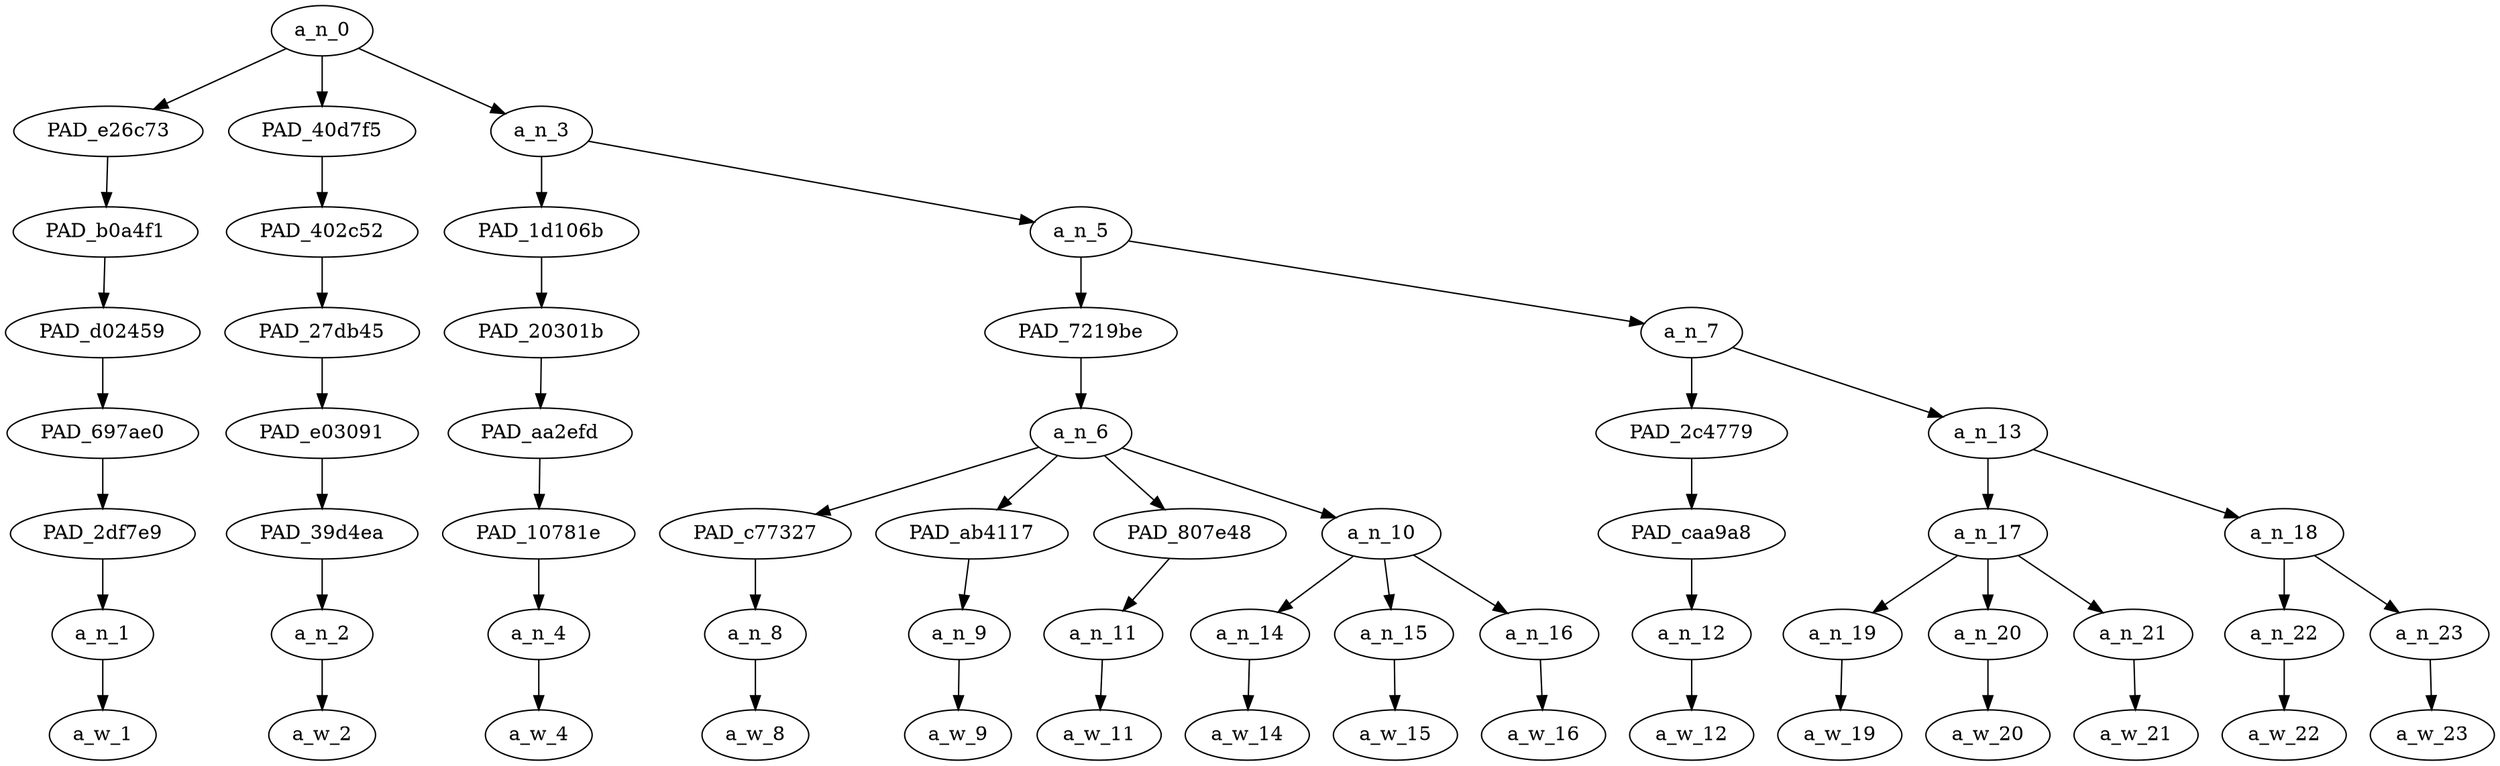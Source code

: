 strict digraph "" {
	a_n_0	[div_dir=1,
		index=0,
		level=7,
		pos="1.9895833333333333,7!",
		text_span="[0, 1, 2, 3, 4, 5, 6, 7, 8, 9, 10, 11, 12, 13, 14]",
		value=1.00000002];
	PAD_e26c73	[div_dir=-1,
		index=0,
		level=6,
		pos="0.0,6!",
		text_span="[0]",
		value=0.04653684];
	a_n_0 -> PAD_e26c73;
	PAD_40d7f5	[div_dir=1,
		index=1,
		level=6,
		pos="1.0,6!",
		text_span="[1]",
		value=0.03691304];
	a_n_0 -> PAD_40d7f5;
	a_n_3	[div_dir=1,
		index=2,
		level=6,
		pos="4.96875,6!",
		text_span="[2, 3, 4, 5, 6, 7, 8, 9, 10, 11, 12, 13, 14]",
		value=0.91651787];
	a_n_0 -> a_n_3;
	PAD_b0a4f1	[div_dir=-1,
		index=0,
		level=5,
		pos="0.0,5!",
		text_span="[0]",
		value=0.04653684];
	PAD_e26c73 -> PAD_b0a4f1;
	PAD_d02459	[div_dir=-1,
		index=0,
		level=4,
		pos="0.0,4!",
		text_span="[0]",
		value=0.04653684];
	PAD_b0a4f1 -> PAD_d02459;
	PAD_697ae0	[div_dir=-1,
		index=0,
		level=3,
		pos="0.0,3!",
		text_span="[0]",
		value=0.04653684];
	PAD_d02459 -> PAD_697ae0;
	PAD_2df7e9	[div_dir=-1,
		index=0,
		level=2,
		pos="0.0,2!",
		text_span="[0]",
		value=0.04653684];
	PAD_697ae0 -> PAD_2df7e9;
	a_n_1	[div_dir=-1,
		index=0,
		level=1,
		pos="0.0,1!",
		text_span="[0]",
		value=0.04653684];
	PAD_2df7e9 -> a_n_1;
	a_w_1	[div_dir=0,
		index=0,
		level=0,
		pos="0,0!",
		text_span="[0]",
		value=do];
	a_n_1 -> a_w_1;
	PAD_402c52	[div_dir=1,
		index=1,
		level=5,
		pos="1.0,5!",
		text_span="[1]",
		value=0.03691304];
	PAD_40d7f5 -> PAD_402c52;
	PAD_27db45	[div_dir=1,
		index=1,
		level=4,
		pos="1.0,4!",
		text_span="[1]",
		value=0.03691304];
	PAD_402c52 -> PAD_27db45;
	PAD_e03091	[div_dir=1,
		index=1,
		level=3,
		pos="1.0,3!",
		text_span="[1]",
		value=0.03691304];
	PAD_27db45 -> PAD_e03091;
	PAD_39d4ea	[div_dir=1,
		index=1,
		level=2,
		pos="1.0,2!",
		text_span="[1]",
		value=0.03691304];
	PAD_e03091 -> PAD_39d4ea;
	a_n_2	[div_dir=1,
		index=1,
		level=1,
		pos="1.0,1!",
		text_span="[1]",
		value=0.03691304];
	PAD_39d4ea -> a_n_2;
	a_w_2	[div_dir=0,
		index=1,
		level=0,
		pos="1,0!",
		text_span="[1]",
		value=you];
	a_n_2 -> a_w_2;
	PAD_1d106b	[div_dir=-1,
		index=2,
		level=5,
		pos="2.0,5!",
		text_span="[2]",
		value=0.04403198];
	a_n_3 -> PAD_1d106b;
	a_n_5	[div_dir=1,
		index=3,
		level=5,
		pos="7.9375,5!",
		text_span="[3, 4, 5, 6, 7, 8, 9, 10, 11, 12, 13, 14]",
		value=0.87241383];
	a_n_3 -> a_n_5;
	PAD_20301b	[div_dir=-1,
		index=2,
		level=4,
		pos="2.0,4!",
		text_span="[2]",
		value=0.04403198];
	PAD_1d106b -> PAD_20301b;
	PAD_aa2efd	[div_dir=-1,
		index=2,
		level=3,
		pos="2.0,3!",
		text_span="[2]",
		value=0.04403198];
	PAD_20301b -> PAD_aa2efd;
	PAD_10781e	[div_dir=-1,
		index=2,
		level=2,
		pos="2.0,2!",
		text_span="[2]",
		value=0.04403198];
	PAD_aa2efd -> PAD_10781e;
	a_n_4	[div_dir=-1,
		index=2,
		level=1,
		pos="2.0,1!",
		text_span="[2]",
		value=0.04403198];
	PAD_10781e -> a_n_4;
	a_w_4	[div_dir=0,
		index=2,
		level=0,
		pos="2,0!",
		text_span="[2]",
		value=see];
	a_n_4 -> a_w_4;
	PAD_7219be	[div_dir=1,
		index=3,
		level=4,
		pos="5.25,4!",
		text_span="[3, 4, 5, 6, 7, 8]",
		value=0.58295577];
	a_n_5 -> PAD_7219be;
	a_n_7	[div_dir=-1,
		index=4,
		level=4,
		pos="10.625,4!",
		text_span="[9, 10, 11, 12, 13, 14]",
		value=0.28937818];
	a_n_5 -> a_n_7;
	a_n_6	[div_dir=1,
		index=3,
		level=3,
		pos="5.25,3!",
		text_span="[3, 4, 5, 6, 7, 8]",
		value=0.58295577];
	PAD_7219be -> a_n_6;
	PAD_c77327	[div_dir=1,
		index=3,
		level=2,
		pos="3.0,2!",
		text_span="[3]",
		value=0.05500772];
	a_n_6 -> PAD_c77327;
	PAD_ab4117	[div_dir=-1,
		index=4,
		level=2,
		pos="4.0,2!",
		text_span="[4]",
		value=0.09112612];
	a_n_6 -> PAD_ab4117;
	PAD_807e48	[div_dir=1,
		index=6,
		level=2,
		pos="8.0,2!",
		text_span="[8]",
		value=0.19271475];
	a_n_6 -> PAD_807e48;
	a_n_10	[div_dir=1,
		index=5,
		level=2,
		pos="6.0,2!",
		text_span="[5, 6, 7]",
		value=0.24382369];
	a_n_6 -> a_n_10;
	a_n_8	[div_dir=1,
		index=3,
		level=1,
		pos="3.0,1!",
		text_span="[3]",
		value=0.05500772];
	PAD_c77327 -> a_n_8;
	a_w_8	[div_dir=0,
		index=3,
		level=0,
		pos="3,0!",
		text_span="[3]",
		value=that];
	a_n_8 -> a_w_8;
	a_n_9	[div_dir=-1,
		index=4,
		level=1,
		pos="4.0,1!",
		text_span="[4]",
		value=0.09112612];
	PAD_ab4117 -> a_n_9;
	a_w_9	[div_dir=0,
		index=4,
		level=0,
		pos="4,0!",
		text_span="[4]",
		value=nice];
	a_n_9 -> a_w_9;
	a_n_11	[div_dir=1,
		index=8,
		level=1,
		pos="8.0,1!",
		text_span="[8]",
		value=0.19271475];
	PAD_807e48 -> a_n_11;
	a_w_11	[div_dir=0,
		index=8,
		level=0,
		pos="8,0!",
		text_span="[8]",
		value=fish];
	a_n_11 -> a_w_11;
	a_n_14	[div_dir=1,
		index=5,
		level=1,
		pos="5.0,1!",
		text_span="[5]",
		value=0.09445962];
	a_n_10 -> a_n_14;
	a_n_15	[div_dir=1,
		index=6,
		level=1,
		pos="6.0,1!",
		text_span="[6]",
		value=0.05108487];
	a_n_10 -> a_n_15;
	a_n_16	[div_dir=1,
		index=7,
		level=1,
		pos="7.0,1!",
		text_span="[7]",
		value=0.09777520];
	a_n_10 -> a_n_16;
	a_w_14	[div_dir=0,
		index=5,
		level=0,
		pos="5,0!",
		text_span="[5]",
		value=black];
	a_n_14 -> a_w_14;
	a_w_15	[div_dir=0,
		index=6,
		level=0,
		pos="6,0!",
		text_span="[6]",
		value=and];
	a_n_15 -> a_w_15;
	a_w_16	[div_dir=0,
		index=7,
		level=0,
		pos="7,0!",
		text_span="[7]",
		value=red];
	a_n_16 -> a_w_16;
	PAD_2c4779	[div_dir=1,
		index=4,
		level=3,
		pos="9.0,3!",
		text_span="[9]",
		value=0.05146189];
	a_n_7 -> PAD_2c4779;
	a_n_13	[div_dir=-1,
		index=5,
		level=3,
		pos="12.25,3!",
		text_span="[10, 11, 12, 13, 14]",
		value=0.23774427];
	a_n_7 -> a_n_13;
	PAD_caa9a8	[div_dir=1,
		index=7,
		level=2,
		pos="9.0,2!",
		text_span="[9]",
		value=0.05146189];
	PAD_2c4779 -> PAD_caa9a8;
	a_n_12	[div_dir=1,
		index=9,
		level=1,
		pos="9.0,1!",
		text_span="[9]",
		value=0.05146189];
	PAD_caa9a8 -> a_n_12;
	a_w_12	[div_dir=0,
		index=9,
		level=0,
		pos="9,0!",
		text_span="[9]",
		value=with];
	a_n_12 -> a_w_12;
	a_n_17	[div_dir=1,
		index=8,
		level=2,
		pos="11.0,2!",
		text_span="[10, 11, 12]",
		value=0.14267439];
	a_n_13 -> a_n_17;
	a_n_18	[div_dir=-1,
		index=9,
		level=2,
		pos="13.5,2!",
		text_span="[13, 14]",
		value=0.09487473];
	a_n_13 -> a_n_18;
	a_n_19	[div_dir=1,
		index=10,
		level=1,
		pos="10.0,1!",
		text_span="[10]",
		value=0.03211348];
	a_n_17 -> a_n_19;
	a_n_20	[div_dir=1,
		index=11,
		level=1,
		pos="11.0,1!",
		text_span="[11]",
		value=0.04723660];
	a_n_17 -> a_n_20;
	a_n_21	[div_dir=1,
		index=12,
		level=1,
		pos="12.0,1!",
		text_span="[12]",
		value=0.06322739];
	a_n_17 -> a_n_21;
	a_w_19	[div_dir=0,
		index=10,
		level=0,
		pos="10,0!",
		text_span="[10]",
		value=a];
	a_n_19 -> a_w_19;
	a_w_20	[div_dir=0,
		index=11,
		level=0,
		pos="11,0!",
		text_span="[11]",
		value=nice1];
	a_n_20 -> a_w_20;
	a_w_21	[div_dir=0,
		index=12,
		level=0,
		pos="12,0!",
		text_span="[12]",
		value=grin];
	a_n_21 -> a_w_21;
	a_n_22	[div_dir=-1,
		index=13,
		level=1,
		pos="13.0,1!",
		text_span="[13]",
		value=0.04353746];
	a_n_18 -> a_n_22;
	a_n_23	[div_dir=-1,
		index=14,
		level=1,
		pos="14.0,1!",
		text_span="[14]",
		value=0.05092003];
	a_n_18 -> a_n_23;
	a_w_22	[div_dir=0,
		index=13,
		level=0,
		pos="13,0!",
		text_span="[13]",
		value=over];
	a_n_22 -> a_w_22;
	a_w_23	[div_dir=0,
		index=14,
		level=0,
		pos="14,0!",
		text_span="[14]",
		value=there];
	a_n_23 -> a_w_23;
}
